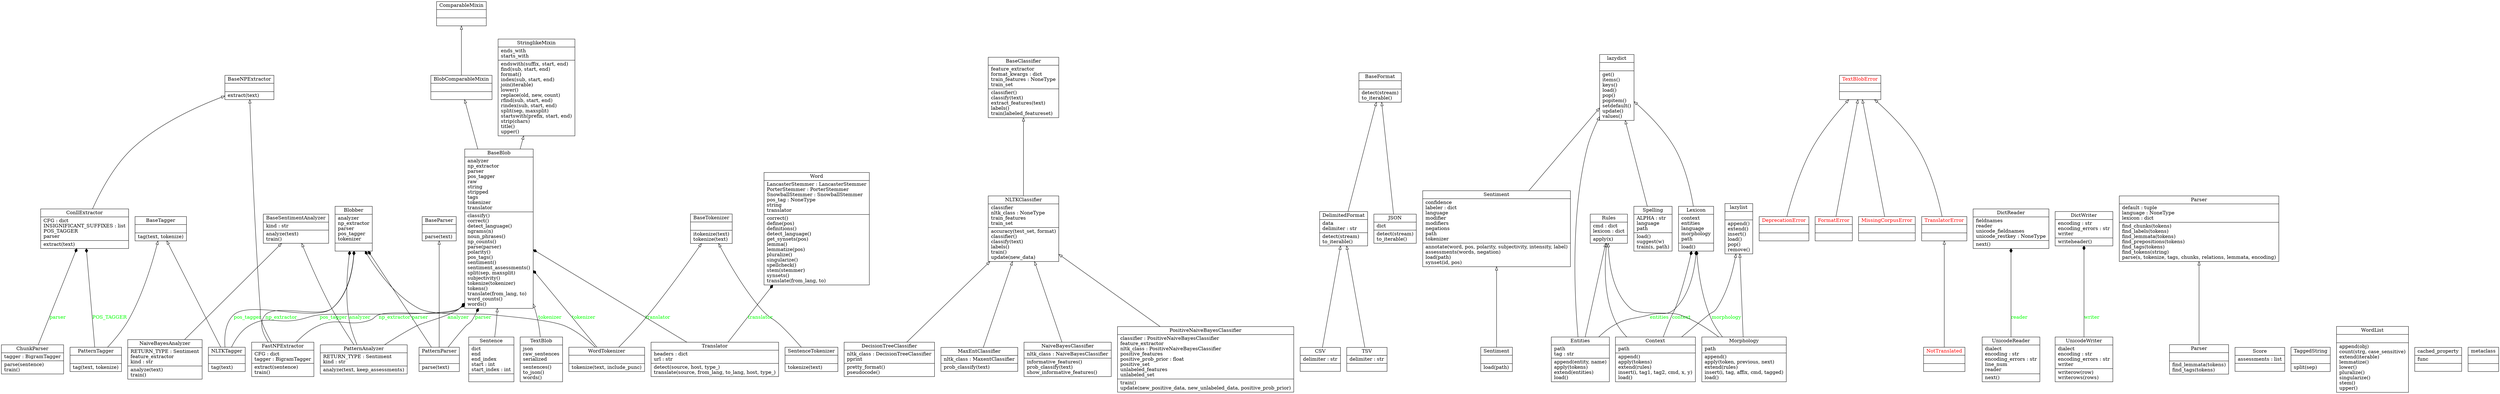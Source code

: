 digraph "classes" {
rankdir=BT
charset="utf-8"
"textblob.blob.BaseBlob" [color="black", fontcolor="black", label="{BaseBlob|analyzer\lnp_extractor\lparser\lpos_tagger\lraw\lstring\lstripped\ltags\ltokenizer\ltranslator\l|classify()\lcorrect()\ldetect_language()\lngrams(n)\lnoun_phrases()\lnp_counts()\lparse(parser)\lpolarity()\lpos_tags()\lsentiment()\lsentiment_assessments()\lsplit(sep, maxsplit)\lsubjectivity()\ltokenize(tokenizer)\ltokens()\ltranslate(from_lang, to)\lword_counts()\lwords()\l}", shape="record", style="solid"];
"textblob.classifiers.BaseClassifier" [color="black", fontcolor="black", label="{BaseClassifier|feature_extractor\lformat_kwargs : dict\ltrain_features : NoneType\ltrain_set\l|classifier()\lclassify(text)\lextract_features(text)\llabels()\ltrain(labeled_featureset)\l}", shape="record", style="solid"];
"textblob.formats.BaseFormat" [color="black", fontcolor="black", label="{BaseFormat|\l|detect(stream)\lto_iterable()\l}", shape="record", style="solid"];
"textblob.base.BaseNPExtractor" [color="black", fontcolor="black", label="{BaseNPExtractor|\l|extract(text)\l}", shape="record", style="solid"];
"textblob.base.BaseParser" [color="black", fontcolor="black", label="{BaseParser|\l|parse(text)\l}", shape="record", style="solid"];
"textblob.base.BaseSentimentAnalyzer" [color="black", fontcolor="black", label="{BaseSentimentAnalyzer|kind : str\l|analyze(text)\ltrain()\l}", shape="record", style="solid"];
"textblob.base.BaseTagger" [color="black", fontcolor="black", label="{BaseTagger|\l|tag(text, tokenize)\l}", shape="record", style="solid"];
"textblob.base.BaseTokenizer" [color="black", fontcolor="black", label="{BaseTokenizer|\l|itokenize(text)\ltokenize(text)\l}", shape="record", style="solid"];
"textblob.mixins.BlobComparableMixin" [color="black", fontcolor="black", label="{BlobComparableMixin|\l|}", shape="record", style="solid"];
"textblob.blob.Blobber" [color="black", fontcolor="black", label="{Blobber|analyzer\lnp_extractor\lparser\lpos_tagger\ltokenizer\l|}", shape="record", style="solid"];
"textblob.formats.CSV" [color="black", fontcolor="black", label="{CSV|delimiter : str\l|}", shape="record", style="solid"];
"textblob.en.np_extractors.ChunkParser" [color="black", fontcolor="black", label="{ChunkParser|tagger : BigramTagger\l|parse(sentence)\ltrain()\l}", shape="record", style="solid"];
"textblob.mixins.ComparableMixin" [color="black", fontcolor="black", label="{ComparableMixin|\l|}", shape="record", style="solid"];
"textblob.en.np_extractors.ConllExtractor" [color="black", fontcolor="black", label="{ConllExtractor|CFG : dict\lINSIGNIFICANT_SUFFIXES : list\lPOS_TAGGER\lparser\l|extract(text)\l}", shape="record", style="solid"];
"textblob._text.Context" [color="black", fontcolor="black", label="{Context|path\l|append()\lapply(tokens)\lextend(rules)\linsert(i, tag1, tag2, cmd, x, y)\lload()\l}", shape="record", style="solid"];
"textblob.classifiers.DecisionTreeClassifier" [color="black", fontcolor="black", label="{DecisionTreeClassifier|nltk_class : DecisionTreeClassifier\lpprint\l|pretty_format()\lpseudocode()\l}", shape="record", style="solid"];
"textblob.formats.DelimitedFormat" [color="black", fontcolor="black", label="{DelimitedFormat|data\ldelimiter : str\l|detect(stream)\lto_iterable()\l}", shape="record", style="solid"];
"textblob.exceptions.DeprecationError" [color="black", fontcolor="red", label="{DeprecationError|\l|}", shape="record", style="solid"];
"textblob.unicodecsv.DictReader" [color="black", fontcolor="black", label="{DictReader|fieldnames\lreader\lunicode_fieldnames\lunicode_restkey : NoneType\l|next()\l}", shape="record", style="solid"];
"textblob.unicodecsv.DictWriter" [color="black", fontcolor="black", label="{DictWriter|encoding : str\lencoding_errors : str\lwriter\l|writeheader()\l}", shape="record", style="solid"];
"textblob._text.Entities" [color="black", fontcolor="black", label="{Entities|path\ltag : str\l|append(entity, name)\lapply(tokens)\lextend(entities)\lload()\l}", shape="record", style="solid"];
"textblob.en.np_extractors.FastNPExtractor" [color="black", fontcolor="black", label="{FastNPExtractor|CFG : dict\ltagger : BigramTagger\l|extract(sentence)\ltrain()\l}", shape="record", style="solid"];
"textblob.exceptions.FormatError" [color="black", fontcolor="red", label="{FormatError|\l|}", shape="record", style="solid"];
"textblob.formats.JSON" [color="black", fontcolor="black", label="{JSON|dict\l|detect(stream)\lto_iterable()\l}", shape="record", style="solid"];
"textblob._text.Lexicon" [color="black", fontcolor="black", label="{Lexicon|context\lentities\llanguage\lmorphology\lpath\l|load()\l}", shape="record", style="solid"];
"textblob.classifiers.MaxEntClassifier" [color="black", fontcolor="black", label="{MaxEntClassifier|nltk_class : MaxentClassifier\l|prob_classify(text)\l}", shape="record", style="solid"];
"textblob.exceptions.MissingCorpusError" [color="black", fontcolor="red", label="{MissingCorpusError|\l|}", shape="record", style="solid"];
"textblob._text.Morphology" [color="black", fontcolor="black", label="{Morphology|path\l|append()\lapply(token, previous, next)\lextend(rules)\linsert(i, tag, affix, cmd, tagged)\lload()\l}", shape="record", style="solid"];
"textblob.classifiers.NLTKClassifier" [color="black", fontcolor="black", label="{NLTKClassifier|classifier\lnltk_class : NoneType\ltrain_features\ltrain_set\l|accuracy(test_set, format)\lclassifier()\lclassify(text)\llabels()\ltrain()\lupdate(new_data)\l}", shape="record", style="solid"];
"textblob.en.taggers.NLTKTagger" [color="black", fontcolor="black", label="{NLTKTagger|\l|tag(text)\l}", shape="record", style="solid"];
"textblob.en.sentiments.NaiveBayesAnalyzer" [color="black", fontcolor="black", label="{NaiveBayesAnalyzer|RETURN_TYPE : Sentiment\lfeature_extractor\lkind : str\l|analyze(text)\ltrain()\l}", shape="record", style="solid"];
"textblob.classifiers.NaiveBayesClassifier" [color="black", fontcolor="black", label="{NaiveBayesClassifier|nltk_class : NaiveBayesClassifier\l|informative_features()\lprob_classify(text)\lshow_informative_features()\l}", shape="record", style="solid"];
"textblob.exceptions.NotTranslated" [color="black", fontcolor="red", label="{NotTranslated|\l|}", shape="record", style="solid"];
"textblob._text.Parser" [color="black", fontcolor="black", label="{Parser|default : tuple\llanguage : NoneType\llexicon : dict\l|find_chunks(tokens)\lfind_labels(tokens)\lfind_lemmata(tokens)\lfind_prepositions(tokens)\lfind_tags(tokens)\lfind_tokens(string)\lparse(s, tokenize, tags, chunks, relations, lemmata, encoding)\l}", shape="record", style="solid"];
"textblob.en.Parser" [color="black", fontcolor="black", label="{Parser|\l|find_lemmata(tokens)\lfind_tags(tokens)\l}", shape="record", style="solid"];
"textblob.en.sentiments.PatternAnalyzer" [color="black", fontcolor="black", label="{PatternAnalyzer|RETURN_TYPE : Sentiment\lkind : str\l|analyze(text, keep_assessments)\l}", shape="record", style="solid"];
"textblob.en.parsers.PatternParser" [color="black", fontcolor="black", label="{PatternParser|\l|parse(text)\l}", shape="record", style="solid"];
"textblob.en.taggers.PatternTagger" [color="black", fontcolor="black", label="{PatternTagger|\l|tag(text, tokenize)\l}", shape="record", style="solid"];
"textblob.classifiers.PositiveNaiveBayesClassifier" [color="black", fontcolor="black", label="{PositiveNaiveBayesClassifier|classifier : PositiveNaiveBayesClassifier\lfeature_extractor\lnltk_class : PositiveNaiveBayesClassifier\lpositive_features\lpositive_prob_prior : float\lpositive_set\lunlabeled_features\lunlabeled_set\l|train()\lupdate(new_positive_data, new_unlabeled_data, positive_prob_prior)\l}", shape="record", style="solid"];
"textblob._text.Rules" [color="black", fontcolor="black", label="{Rules|cmd : dict\llexicon : dict\l|apply(x)\l}", shape="record", style="solid"];
"textblob._text.Score" [color="black", fontcolor="black", label="{Score|assessments : list\l|}", shape="record", style="solid"];
"textblob.blob.Sentence" [color="black", fontcolor="black", label="{Sentence|dict\lend\lend_index\lstart : int\lstart_index : int\l|}", shape="record", style="solid"];
"textblob.tokenizers.SentenceTokenizer" [color="black", fontcolor="black", label="{SentenceTokenizer|\l|tokenize(text)\l}", shape="record", style="solid"];
"textblob._text.Sentiment" [color="black", fontcolor="black", label="{Sentiment|confidence\llabeler : dict\llanguage\lmodifier\lmodifiers\lnegations\lpath\ltokenizer\l|annotate(word, pos, polarity, subjectivity, intensity, label)\lassessments(words, negation)\lload(path)\lsynset(id, pos)\l}", shape="record", style="solid"];
"textblob.en.Sentiment" [color="black", fontcolor="black", label="{Sentiment|\l|load(path)\l}", shape="record", style="solid"];
"textblob._text.Spelling" [color="black", fontcolor="black", label="{Spelling|ALPHA : str\llanguage\lpath\l|load()\lsuggest(w)\ltrain(s, path)\l}", shape="record", style="solid"];
"textblob.mixins.StringlikeMixin" [color="black", fontcolor="black", label="{StringlikeMixin|ends_with\lstarts_with\l|endswith(suffix, start, end)\lfind(sub, start, end)\lformat()\lindex(sub, start, end)\ljoin(iterable)\llower()\lreplace(old, new, count)\lrfind(sub, start, end)\lrindex(sub, start, end)\lsplit(sep, maxsplit)\lstartswith(prefix, start, end)\lstrip(chars)\ltitle()\lupper()\l}", shape="record", style="solid"];
"textblob.formats.TSV" [color="black", fontcolor="black", label="{TSV|delimiter : str\l|}", shape="record", style="solid"];
"textblob._text.TaggedString" [color="black", fontcolor="black", label="{TaggedString|\l|split(sep)\l}", shape="record", style="solid"];
"textblob.blob.TextBlob" [color="black", fontcolor="black", label="{TextBlob|json\lraw_sentences\lserialized\l|sentences()\lto_json()\lwords()\l}", shape="record", style="solid"];
"textblob.exceptions.TextBlobError" [color="black", fontcolor="red", label="{TextBlobError|\l|}", shape="record", style="solid"];
"textblob.translate.Translator" [color="black", fontcolor="black", label="{Translator|headers : dict\lurl : str\l|detect(source, host, type_)\ltranslate(source, from_lang, to_lang, host, type_)\l}", shape="record", style="solid"];
"textblob.exceptions.TranslatorError" [color="black", fontcolor="red", label="{TranslatorError|\l|}", shape="record", style="solid"];
"textblob.unicodecsv.UnicodeReader" [color="black", fontcolor="black", label="{UnicodeReader|dialect\lencoding : str\lencoding_errors : str\lline_num\lreader\l|next()\l}", shape="record", style="solid"];
"textblob.unicodecsv.UnicodeWriter" [color="black", fontcolor="black", label="{UnicodeWriter|dialect\lencoding : str\lencoding_errors : str\lwriter\l|writerow(row)\lwriterows(rows)\l}", shape="record", style="solid"];
"textblob.blob.Word" [color="black", fontcolor="black", label="{Word|LancasterStemmer : LancasterStemmer\lPorterStemmer : PorterStemmer\lSnowballStemmer : SnowballStemmer\lpos_tag : NoneType\lstring\ltranslator\l|correct()\ldefine(pos)\ldefinitions()\ldetect_language()\lget_synsets(pos)\llemma()\llemmatize(pos)\lpluralize()\lsingularize()\lspellcheck()\lstem(stemmer)\lsynsets()\ltranslate(from_lang, to)\l}", shape="record", style="solid"];
"textblob.blob.WordList" [color="black", fontcolor="black", label="{WordList|\l|append(obj)\lcount(strg, case_sensitive)\lextend(iterable)\llemmatize()\llower()\lpluralize()\lsingularize()\lstem()\lupper()\l}", shape="record", style="solid"];
"textblob.tokenizers.WordTokenizer" [color="black", fontcolor="black", label="{WordTokenizer|\l|tokenize(text, include_punc)\l}", shape="record", style="solid"];
"textblob.decorators.cached_property" [color="black", fontcolor="black", label="{cached_property|func\l|}", shape="record", style="solid"];
"textblob._text.lazydict" [color="black", fontcolor="black", label="{lazydict|\l|get()\litems()\lkeys()\lload()\lpop()\lpopitem()\lsetdefault()\lupdate()\lvalues()\l}", shape="record", style="solid"];
"textblob._text.lazylist" [color="black", fontcolor="black", label="{lazylist|\l|append()\lextend()\linsert()\lload()\lpop()\lremove()\l}", shape="record", style="solid"];
"textblob.compat.with_metaclass.metaclass" [color="black", fontcolor="black", label="{metaclass|\l|}", shape="record", style="solid"];
"textblob._text.Context" -> "textblob._text.Rules" [arrowhead="empty", arrowtail="none"];
"textblob._text.Context" -> "textblob._text.lazylist" [arrowhead="empty", arrowtail="none"];
"textblob._text.Entities" -> "textblob._text.Rules" [arrowhead="empty", arrowtail="none"];
"textblob._text.Entities" -> "textblob._text.lazydict" [arrowhead="empty", arrowtail="none"];
"textblob._text.Lexicon" -> "textblob._text.lazydict" [arrowhead="empty", arrowtail="none"];
"textblob._text.Morphology" -> "textblob._text.Rules" [arrowhead="empty", arrowtail="none"];
"textblob._text.Morphology" -> "textblob._text.lazylist" [arrowhead="empty", arrowtail="none"];
"textblob._text.Sentiment" -> "textblob._text.lazydict" [arrowhead="empty", arrowtail="none"];
"textblob._text.Spelling" -> "textblob._text.lazydict" [arrowhead="empty", arrowtail="none"];
"textblob.blob.BaseBlob" -> "textblob.mixins.BlobComparableMixin" [arrowhead="empty", arrowtail="none"];
"textblob.blob.BaseBlob" -> "textblob.mixins.StringlikeMixin" [arrowhead="empty", arrowtail="none"];
"textblob.blob.Sentence" -> "textblob.blob.BaseBlob" [arrowhead="empty", arrowtail="none"];
"textblob.blob.TextBlob" -> "textblob.blob.BaseBlob" [arrowhead="empty", arrowtail="none"];
"textblob.classifiers.DecisionTreeClassifier" -> "textblob.classifiers.NLTKClassifier" [arrowhead="empty", arrowtail="none"];
"textblob.classifiers.MaxEntClassifier" -> "textblob.classifiers.NLTKClassifier" [arrowhead="empty", arrowtail="none"];
"textblob.classifiers.NLTKClassifier" -> "textblob.classifiers.BaseClassifier" [arrowhead="empty", arrowtail="none"];
"textblob.classifiers.NaiveBayesClassifier" -> "textblob.classifiers.NLTKClassifier" [arrowhead="empty", arrowtail="none"];
"textblob.classifiers.PositiveNaiveBayesClassifier" -> "textblob.classifiers.NLTKClassifier" [arrowhead="empty", arrowtail="none"];
"textblob.en.Parser" -> "textblob._text.Parser" [arrowhead="empty", arrowtail="none"];
"textblob.en.Sentiment" -> "textblob._text.Sentiment" [arrowhead="empty", arrowtail="none"];
"textblob.en.np_extractors.ConllExtractor" -> "textblob.base.BaseNPExtractor" [arrowhead="empty", arrowtail="none"];
"textblob.en.np_extractors.FastNPExtractor" -> "textblob.base.BaseNPExtractor" [arrowhead="empty", arrowtail="none"];
"textblob.en.parsers.PatternParser" -> "textblob.base.BaseParser" [arrowhead="empty", arrowtail="none"];
"textblob.en.sentiments.NaiveBayesAnalyzer" -> "textblob.base.BaseSentimentAnalyzer" [arrowhead="empty", arrowtail="none"];
"textblob.en.sentiments.PatternAnalyzer" -> "textblob.base.BaseSentimentAnalyzer" [arrowhead="empty", arrowtail="none"];
"textblob.en.taggers.NLTKTagger" -> "textblob.base.BaseTagger" [arrowhead="empty", arrowtail="none"];
"textblob.en.taggers.PatternTagger" -> "textblob.base.BaseTagger" [arrowhead="empty", arrowtail="none"];
"textblob.exceptions.DeprecationError" -> "textblob.exceptions.TextBlobError" [arrowhead="empty", arrowtail="none"];
"textblob.exceptions.FormatError" -> "textblob.exceptions.TextBlobError" [arrowhead="empty", arrowtail="none"];
"textblob.exceptions.MissingCorpusError" -> "textblob.exceptions.TextBlobError" [arrowhead="empty", arrowtail="none"];
"textblob.exceptions.NotTranslated" -> "textblob.exceptions.TranslatorError" [arrowhead="empty", arrowtail="none"];
"textblob.exceptions.TranslatorError" -> "textblob.exceptions.TextBlobError" [arrowhead="empty", arrowtail="none"];
"textblob.formats.CSV" -> "textblob.formats.DelimitedFormat" [arrowhead="empty", arrowtail="none"];
"textblob.formats.DelimitedFormat" -> "textblob.formats.BaseFormat" [arrowhead="empty", arrowtail="none"];
"textblob.formats.JSON" -> "textblob.formats.BaseFormat" [arrowhead="empty", arrowtail="none"];
"textblob.formats.TSV" -> "textblob.formats.DelimitedFormat" [arrowhead="empty", arrowtail="none"];
"textblob.mixins.BlobComparableMixin" -> "textblob.mixins.ComparableMixin" [arrowhead="empty", arrowtail="none"];
"textblob.tokenizers.SentenceTokenizer" -> "textblob.base.BaseTokenizer" [arrowhead="empty", arrowtail="none"];
"textblob.tokenizers.WordTokenizer" -> "textblob.base.BaseTokenizer" [arrowhead="empty", arrowtail="none"];
"textblob._text.Context" -> "textblob._text.Lexicon" [arrowhead="diamond", arrowtail="none", fontcolor="green", label="context", style="solid"];
"textblob._text.Entities" -> "textblob._text.Lexicon" [arrowhead="diamond", arrowtail="none", fontcolor="green", label="entities", style="solid"];
"textblob._text.Morphology" -> "textblob._text.Lexicon" [arrowhead="diamond", arrowtail="none", fontcolor="green", label="morphology", style="solid"];
"textblob.en.np_extractors.ChunkParser" -> "textblob.en.np_extractors.ConllExtractor" [arrowhead="diamond", arrowtail="none", fontcolor="green", label="parser", style="solid"];
"textblob.en.np_extractors.FastNPExtractor" -> "textblob.blob.BaseBlob" [arrowhead="diamond", arrowtail="none", fontcolor="green", label="np_extractor", style="solid"];
"textblob.en.np_extractors.FastNPExtractor" -> "textblob.blob.Blobber" [arrowhead="diamond", arrowtail="none", fontcolor="green", label="np_extractor", style="solid"];
"textblob.en.parsers.PatternParser" -> "textblob.blob.BaseBlob" [arrowhead="diamond", arrowtail="none", fontcolor="green", label="parser", style="solid"];
"textblob.en.parsers.PatternParser" -> "textblob.blob.Blobber" [arrowhead="diamond", arrowtail="none", fontcolor="green", label="parser", style="solid"];
"textblob.en.sentiments.PatternAnalyzer" -> "textblob.blob.BaseBlob" [arrowhead="diamond", arrowtail="none", fontcolor="green", label="analyzer", style="solid"];
"textblob.en.sentiments.PatternAnalyzer" -> "textblob.blob.Blobber" [arrowhead="diamond", arrowtail="none", fontcolor="green", label="analyzer", style="solid"];
"textblob.en.taggers.NLTKTagger" -> "textblob.blob.BaseBlob" [arrowhead="diamond", arrowtail="none", fontcolor="green", label="pos_tagger", style="solid"];
"textblob.en.taggers.NLTKTagger" -> "textblob.blob.Blobber" [arrowhead="diamond", arrowtail="none", fontcolor="green", label="pos_tagger", style="solid"];
"textblob.en.taggers.PatternTagger" -> "textblob.en.np_extractors.ConllExtractor" [arrowhead="diamond", arrowtail="none", fontcolor="green", label="POS_TAGGER", style="solid"];
"textblob.tokenizers.WordTokenizer" -> "textblob.blob.BaseBlob" [arrowhead="diamond", arrowtail="none", fontcolor="green", label="tokenizer", style="solid"];
"textblob.tokenizers.WordTokenizer" -> "textblob.blob.Blobber" [arrowhead="diamond", arrowtail="none", fontcolor="green", label="tokenizer", style="solid"];
"textblob.translate.Translator" -> "textblob.blob.BaseBlob" [arrowhead="diamond", arrowtail="none", fontcolor="green", label="translator", style="solid"];
"textblob.translate.Translator" -> "textblob.blob.Word" [arrowhead="diamond", arrowtail="none", fontcolor="green", label="translator", style="solid"];
"textblob.unicodecsv.UnicodeReader" -> "textblob.unicodecsv.DictReader" [arrowhead="diamond", arrowtail="none", fontcolor="green", label="reader", style="solid"];
"textblob.unicodecsv.UnicodeWriter" -> "textblob.unicodecsv.DictWriter" [arrowhead="diamond", arrowtail="none", fontcolor="green", label="writer", style="solid"];
}
